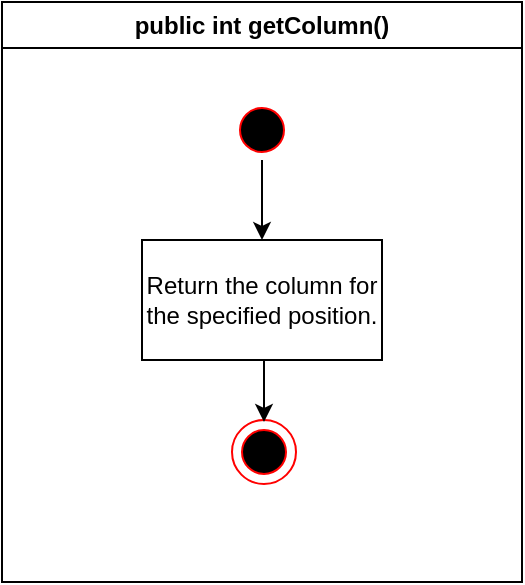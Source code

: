 <mxfile version="13.0.3" type="device"><diagram id="CMi5shPdAS_EmKBx7dfD" name="Page-1"><mxGraphModel dx="770" dy="485" grid="1" gridSize="10" guides="1" tooltips="1" connect="1" arrows="1" fold="1" page="1" pageScale="1" pageWidth="850" pageHeight="1100" math="0" shadow="0"><root><mxCell id="0"/><mxCell id="1" parent="0"/><mxCell id="wbyTg0GdD5J0fvB7Hu_8-1" value="public int getColumn()" style="swimlane;whiteSpace=wrap" vertex="1" parent="1"><mxGeometry x="150" y="20" width="260" height="290" as="geometry"><mxRectangle x="530" y="40" width="300" height="23" as="alternateBounds"/></mxGeometry></mxCell><mxCell id="wbyTg0GdD5J0fvB7Hu_8-2" value="" style="ellipse;shape=startState;fillColor=#000000;strokeColor=#ff0000;" vertex="1" parent="wbyTg0GdD5J0fvB7Hu_8-1"><mxGeometry x="115" y="49" width="30" height="30" as="geometry"/></mxCell><mxCell id="wbyTg0GdD5J0fvB7Hu_8-3" value="" style="endArrow=classic;html=1;entryX=0.5;entryY=0;entryDx=0;entryDy=0;exitX=0.5;exitY=1;exitDx=0;exitDy=0;" edge="1" parent="wbyTg0GdD5J0fvB7Hu_8-1" source="wbyTg0GdD5J0fvB7Hu_8-2" target="wbyTg0GdD5J0fvB7Hu_8-4"><mxGeometry width="50" height="50" relative="1" as="geometry"><mxPoint x="130" y="49" as="sourcePoint"/><mxPoint x="130" y="119" as="targetPoint"/></mxGeometry></mxCell><mxCell id="wbyTg0GdD5J0fvB7Hu_8-4" value="Return the column for the specified position." style="rounded=0;whiteSpace=wrap;html=1;" vertex="1" parent="wbyTg0GdD5J0fvB7Hu_8-1"><mxGeometry x="70" y="119" width="120" height="60" as="geometry"/></mxCell><mxCell id="wbyTg0GdD5J0fvB7Hu_8-5" value="" style="group" vertex="1" connectable="0" parent="wbyTg0GdD5J0fvB7Hu_8-1"><mxGeometry x="115" y="209" width="32" height="32" as="geometry"/></mxCell><mxCell id="wbyTg0GdD5J0fvB7Hu_8-6" value="" style="ellipse;whiteSpace=wrap;html=1;aspect=fixed;fillColor=#ffffff;strokeColor=#FF0000;" vertex="1" parent="wbyTg0GdD5J0fvB7Hu_8-5"><mxGeometry width="32" height="32" as="geometry"/></mxCell><mxCell id="wbyTg0GdD5J0fvB7Hu_8-7" value="" style="ellipse;shape=startState;fillColor=#000000;strokeColor=#ff0000;" vertex="1" parent="wbyTg0GdD5J0fvB7Hu_8-5"><mxGeometry x="1" y="1" width="30" height="30" as="geometry"/></mxCell><mxCell id="wbyTg0GdD5J0fvB7Hu_8-8" value="" style="edgeStyle=orthogonalEdgeStyle;rounded=0;orthogonalLoop=1;jettySize=auto;html=1;entryX=0.5;entryY=0;entryDx=0;entryDy=0;" edge="1" parent="wbyTg0GdD5J0fvB7Hu_8-1" source="wbyTg0GdD5J0fvB7Hu_8-4" target="wbyTg0GdD5J0fvB7Hu_8-7"><mxGeometry relative="1" as="geometry"><mxPoint x="130" y="259" as="targetPoint"/><Array as="points"><mxPoint x="131" y="199"/><mxPoint x="131" y="199"/></Array></mxGeometry></mxCell></root></mxGraphModel></diagram></mxfile>